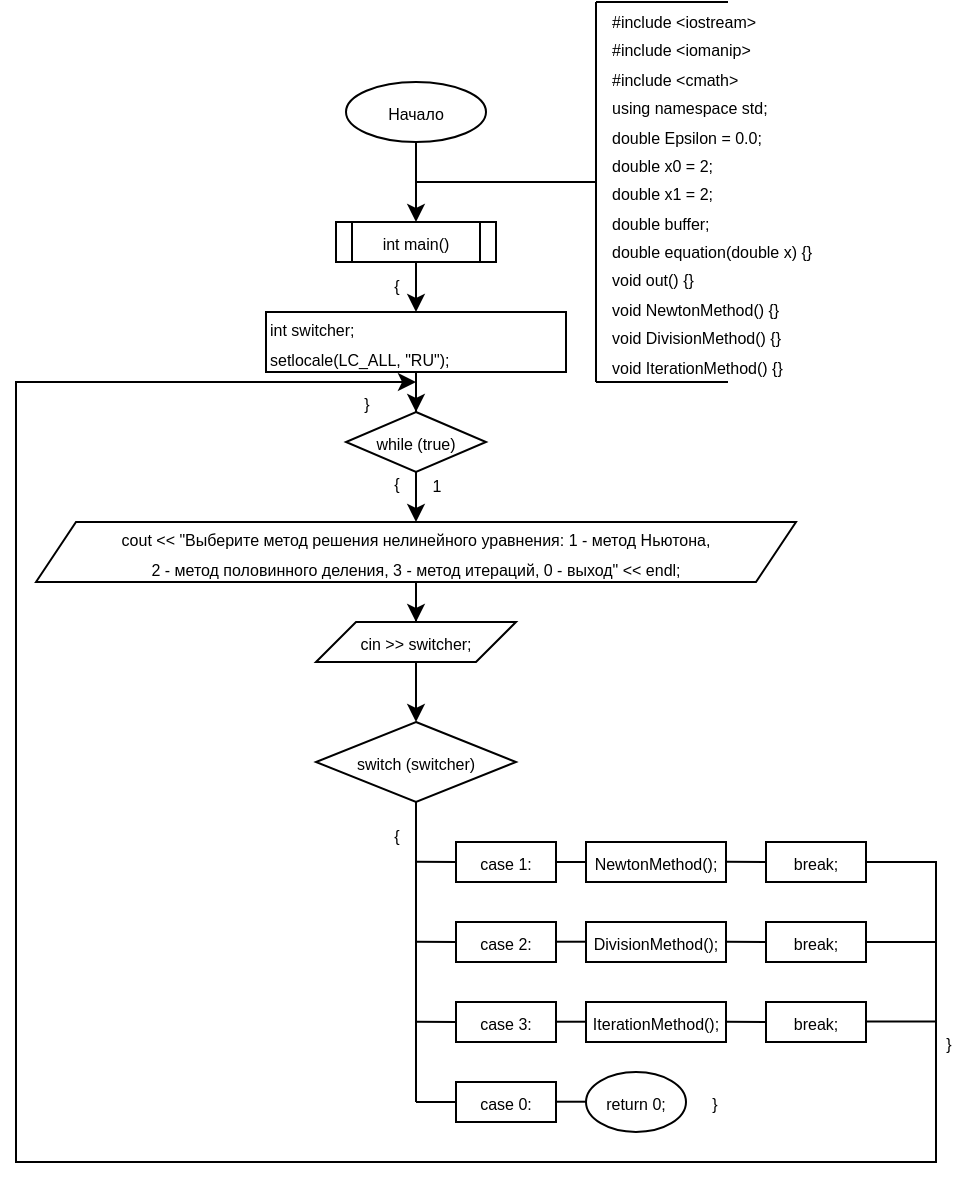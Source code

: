 <mxfile version="24.9.1">
  <diagram id="C5RBs43oDa-KdzZeNtuy" name="Page-1">
    <mxGraphModel dx="453" dy="654" grid="1" gridSize="10" guides="1" tooltips="1" connect="1" arrows="1" fold="1" page="1" pageScale="1" pageWidth="827" pageHeight="1169" math="0" shadow="0">
      <root>
        <mxCell id="WIyWlLk6GJQsqaUBKTNV-0" />
        <mxCell id="WIyWlLk6GJQsqaUBKTNV-1" parent="WIyWlLk6GJQsqaUBKTNV-0" />
        <mxCell id="SVkBWETr6s5QJQo4iJXT-45" style="edgeStyle=orthogonalEdgeStyle;rounded=0;orthogonalLoop=1;jettySize=auto;html=1;entryX=0.5;entryY=0;entryDx=0;entryDy=0;" edge="1" parent="WIyWlLk6GJQsqaUBKTNV-1" source="SVkBWETr6s5QJQo4iJXT-0" target="SVkBWETr6s5QJQo4iJXT-1">
          <mxGeometry relative="1" as="geometry" />
        </mxCell>
        <mxCell id="SVkBWETr6s5QJQo4iJXT-0" value="&lt;font style=&quot;font-size: 8px;&quot;&gt;Начало&lt;/font&gt;" style="ellipse;whiteSpace=wrap;html=1;" vertex="1" parent="WIyWlLk6GJQsqaUBKTNV-1">
          <mxGeometry x="245" y="470" width="70" height="30" as="geometry" />
        </mxCell>
        <mxCell id="SVkBWETr6s5QJQo4iJXT-48" style="edgeStyle=orthogonalEdgeStyle;rounded=0;orthogonalLoop=1;jettySize=auto;html=1;entryX=0.5;entryY=0;entryDx=0;entryDy=0;" edge="1" parent="WIyWlLk6GJQsqaUBKTNV-1" source="SVkBWETr6s5QJQo4iJXT-1" target="SVkBWETr6s5QJQo4iJXT-9">
          <mxGeometry relative="1" as="geometry" />
        </mxCell>
        <mxCell id="SVkBWETr6s5QJQo4iJXT-49" value="&lt;font style=&quot;font-size: 8px;&quot;&gt;{&lt;/font&gt;" style="edgeLabel;html=1;align=center;verticalAlign=middle;resizable=0;points=[];" vertex="1" connectable="0" parent="SVkBWETr6s5QJQo4iJXT-48">
          <mxGeometry x="0.469" y="-1" relative="1" as="geometry">
            <mxPoint x="-9" as="offset" />
          </mxGeometry>
        </mxCell>
        <mxCell id="SVkBWETr6s5QJQo4iJXT-1" value="&lt;font style=&quot;font-size: 8px;&quot;&gt;int main()&lt;/font&gt;" style="shape=process;whiteSpace=wrap;html=1;backgroundOutline=1;" vertex="1" parent="WIyWlLk6GJQsqaUBKTNV-1">
          <mxGeometry x="240" y="540" width="80" height="20" as="geometry" />
        </mxCell>
        <mxCell id="SVkBWETr6s5QJQo4iJXT-3" value="" style="endArrow=none;html=1;rounded=0;" edge="1" parent="WIyWlLk6GJQsqaUBKTNV-1">
          <mxGeometry width="50" height="50" relative="1" as="geometry">
            <mxPoint x="370" y="500" as="sourcePoint" />
            <mxPoint x="370" y="430" as="targetPoint" />
          </mxGeometry>
        </mxCell>
        <mxCell id="SVkBWETr6s5QJQo4iJXT-4" value="" style="endArrow=none;html=1;rounded=0;" edge="1" parent="WIyWlLk6GJQsqaUBKTNV-1">
          <mxGeometry width="50" height="50" relative="1" as="geometry">
            <mxPoint x="370" y="430" as="sourcePoint" />
            <mxPoint x="436" y="430" as="targetPoint" />
          </mxGeometry>
        </mxCell>
        <mxCell id="SVkBWETr6s5QJQo4iJXT-5" value="&lt;div&gt;&lt;font style=&quot;font-size: 8px;&quot;&gt;#include &amp;lt;iostream&amp;gt;&lt;/font&gt;&lt;/div&gt;&lt;div&gt;&lt;font style=&quot;font-size: 8px;&quot;&gt;#include &amp;lt;iomanip&amp;gt;&amp;nbsp;&lt;/font&gt;&lt;/div&gt;&lt;div&gt;&lt;font style=&quot;font-size: 8px;&quot;&gt;#include &amp;lt;cmath&amp;gt;&lt;/font&gt;&lt;/div&gt;&lt;div&gt;&lt;font style=&quot;&quot;&gt;&lt;span style=&quot;font-size: 8px;&quot;&gt;using namespace std;&lt;/span&gt;&lt;/font&gt;&lt;/div&gt;&lt;div&gt;&lt;font style=&quot;&quot;&gt;&lt;span style=&quot;font-size: 8px;&quot;&gt;double Epsilon = 0.0;&amp;nbsp;&lt;/span&gt;&lt;/font&gt;&lt;/div&gt;&lt;div&gt;&lt;font style=&quot;&quot;&gt;&lt;span style=&quot;font-size: 8px;&quot;&gt;double x0 = 2;&amp;nbsp;&amp;nbsp;&lt;/span&gt;&lt;/font&gt;&lt;/div&gt;&lt;div&gt;&lt;font style=&quot;&quot;&gt;&lt;span style=&quot;font-size: 8px;&quot;&gt;double x1 = 2;&amp;nbsp;&lt;/span&gt;&lt;/font&gt;&lt;/div&gt;&lt;div&gt;&lt;font style=&quot;&quot;&gt;&lt;span style=&quot;font-size: 8px;&quot;&gt;double buffer;&amp;nbsp;&lt;/span&gt;&lt;/font&gt;&lt;/div&gt;&lt;div&gt;&lt;font style=&quot;&quot;&gt;&lt;span style=&quot;font-size: 8px;&quot;&gt;double equation(double x) {}&lt;br&gt;&lt;/span&gt;&lt;/font&gt;&lt;span style=&quot;background-color: initial; font-size: 8px;&quot;&gt;void out() {}&lt;/span&gt;&lt;/div&gt;&lt;div&gt;&lt;span style=&quot;font-size: 8px; background-color: initial;&quot;&gt;void NewtonMethod() {}&lt;/span&gt;&lt;/div&gt;&lt;div&gt;&lt;span style=&quot;background-color: initial;&quot;&gt;&lt;span style=&quot;font-size: 8px;&quot;&gt;void DivisionMethod() {}&lt;/span&gt;&lt;/span&gt;&lt;/div&gt;&lt;div&gt;&lt;span style=&quot;background-color: initial;&quot;&gt;&lt;span style=&quot;font-size: 8px;&quot;&gt;void IterationMethod() {}&lt;/span&gt;&lt;/span&gt;&lt;/div&gt;" style="text;html=1;align=left;verticalAlign=middle;whiteSpace=wrap;rounded=0;" vertex="1" parent="WIyWlLk6GJQsqaUBKTNV-1">
          <mxGeometry x="376" y="440" width="170" height="170" as="geometry" />
        </mxCell>
        <mxCell id="SVkBWETr6s5QJQo4iJXT-6" style="edgeStyle=orthogonalEdgeStyle;rounded=0;orthogonalLoop=1;jettySize=auto;html=1;exitX=0.5;exitY=1;exitDx=0;exitDy=0;" edge="1" parent="WIyWlLk6GJQsqaUBKTNV-1" source="SVkBWETr6s5QJQo4iJXT-0" target="SVkBWETr6s5QJQo4iJXT-0">
          <mxGeometry relative="1" as="geometry" />
        </mxCell>
        <mxCell id="SVkBWETr6s5QJQo4iJXT-7" value="" style="endArrow=none;html=1;rounded=0;" edge="1" parent="WIyWlLk6GJQsqaUBKTNV-1">
          <mxGeometry width="50" height="50" relative="1" as="geometry">
            <mxPoint x="370" y="620" as="sourcePoint" />
            <mxPoint x="370" y="500" as="targetPoint" />
          </mxGeometry>
        </mxCell>
        <mxCell id="SVkBWETr6s5QJQo4iJXT-8" value="" style="endArrow=none;html=1;rounded=0;" edge="1" parent="WIyWlLk6GJQsqaUBKTNV-1">
          <mxGeometry width="50" height="50" relative="1" as="geometry">
            <mxPoint x="370" y="620" as="sourcePoint" />
            <mxPoint x="436" y="620" as="targetPoint" />
          </mxGeometry>
        </mxCell>
        <mxCell id="SVkBWETr6s5QJQo4iJXT-44" style="edgeStyle=orthogonalEdgeStyle;rounded=0;orthogonalLoop=1;jettySize=auto;html=1;entryX=0.5;entryY=0;entryDx=0;entryDy=0;" edge="1" parent="WIyWlLk6GJQsqaUBKTNV-1" source="SVkBWETr6s5QJQo4iJXT-9" target="SVkBWETr6s5QJQo4iJXT-10">
          <mxGeometry relative="1" as="geometry" />
        </mxCell>
        <mxCell id="SVkBWETr6s5QJQo4iJXT-9" value="&lt;font style=&quot;font-size: 8px;&quot;&gt;int switcher;&lt;/font&gt;&lt;div&gt;&lt;div&gt;&lt;font style=&quot;font-size: 8px;&quot;&gt;setlocale(LC_ALL, &quot;RU&quot;);&lt;/font&gt;&lt;/div&gt;&lt;/div&gt;" style="rounded=0;whiteSpace=wrap;html=1;align=left;" vertex="1" parent="WIyWlLk6GJQsqaUBKTNV-1">
          <mxGeometry x="205" y="585" width="150" height="30" as="geometry" />
        </mxCell>
        <mxCell id="SVkBWETr6s5QJQo4iJXT-55" style="edgeStyle=orthogonalEdgeStyle;rounded=0;orthogonalLoop=1;jettySize=auto;html=1;entryX=0.5;entryY=0;entryDx=0;entryDy=0;" edge="1" parent="WIyWlLk6GJQsqaUBKTNV-1" source="SVkBWETr6s5QJQo4iJXT-10" target="SVkBWETr6s5QJQo4iJXT-11">
          <mxGeometry relative="1" as="geometry" />
        </mxCell>
        <mxCell id="SVkBWETr6s5QJQo4iJXT-56" value="&lt;span style=&quot;font-size: 8px;&quot;&gt;{&lt;/span&gt;" style="edgeLabel;html=1;align=center;verticalAlign=middle;resizable=0;points=[];shadow=1;" vertex="1" connectable="0" parent="SVkBWETr6s5QJQo4iJXT-55">
          <mxGeometry x="0.418" y="-1" relative="1" as="geometry">
            <mxPoint x="-9" y="-4" as="offset" />
          </mxGeometry>
        </mxCell>
        <mxCell id="SVkBWETr6s5QJQo4iJXT-58" value="&lt;font style=&quot;font-size: 8px;&quot;&gt;1&lt;/font&gt;" style="edgeLabel;html=1;align=center;verticalAlign=middle;resizable=0;points=[];" vertex="1" connectable="0" parent="SVkBWETr6s5QJQo4iJXT-55">
          <mxGeometry x="0.394" relative="1" as="geometry">
            <mxPoint x="10" y="-3" as="offset" />
          </mxGeometry>
        </mxCell>
        <mxCell id="SVkBWETr6s5QJQo4iJXT-10" value="&lt;font style=&quot;font-size: 8px;&quot;&gt;while (true)&lt;/font&gt;" style="rhombus;whiteSpace=wrap;html=1;" vertex="1" parent="WIyWlLk6GJQsqaUBKTNV-1">
          <mxGeometry x="245" y="635" width="70" height="30" as="geometry" />
        </mxCell>
        <mxCell id="SVkBWETr6s5QJQo4iJXT-59" style="edgeStyle=orthogonalEdgeStyle;rounded=0;orthogonalLoop=1;jettySize=auto;html=1;entryX=0.5;entryY=0;entryDx=0;entryDy=0;" edge="1" parent="WIyWlLk6GJQsqaUBKTNV-1" source="SVkBWETr6s5QJQo4iJXT-11" target="SVkBWETr6s5QJQo4iJXT-12">
          <mxGeometry relative="1" as="geometry" />
        </mxCell>
        <mxCell id="SVkBWETr6s5QJQo4iJXT-11" value="&lt;font style=&quot;font-size: 8px;&quot;&gt;cout &amp;lt;&amp;lt; &quot;Выберите метод решения нелинейного уравнения: 1 - метод Ньютона, &lt;br&gt;2 - метод половинного деления, 3 - метод итераций, 0 - выход&quot; &amp;lt;&amp;lt; endl;&lt;/font&gt;" style="shape=parallelogram;perimeter=parallelogramPerimeter;whiteSpace=wrap;html=1;fixedSize=1;" vertex="1" parent="WIyWlLk6GJQsqaUBKTNV-1">
          <mxGeometry x="90" y="690" width="380" height="30" as="geometry" />
        </mxCell>
        <mxCell id="SVkBWETr6s5QJQo4iJXT-61" style="edgeStyle=orthogonalEdgeStyle;rounded=0;orthogonalLoop=1;jettySize=auto;html=1;entryX=0.5;entryY=0;entryDx=0;entryDy=0;" edge="1" parent="WIyWlLk6GJQsqaUBKTNV-1" source="SVkBWETr6s5QJQo4iJXT-12" target="SVkBWETr6s5QJQo4iJXT-13">
          <mxGeometry relative="1" as="geometry" />
        </mxCell>
        <mxCell id="SVkBWETr6s5QJQo4iJXT-12" value="&lt;font style=&quot;font-size: 8px;&quot;&gt;cin &amp;gt;&amp;gt; switcher;&lt;/font&gt;" style="shape=parallelogram;perimeter=parallelogramPerimeter;whiteSpace=wrap;html=1;fixedSize=1;" vertex="1" parent="WIyWlLk6GJQsqaUBKTNV-1">
          <mxGeometry x="230" y="740" width="100" height="20" as="geometry" />
        </mxCell>
        <mxCell id="SVkBWETr6s5QJQo4iJXT-13" value="&lt;font style=&quot;font-size: 8px;&quot;&gt;switch (switcher)&lt;/font&gt;" style="rhombus;whiteSpace=wrap;html=1;" vertex="1" parent="WIyWlLk6GJQsqaUBKTNV-1">
          <mxGeometry x="230" y="790" width="100" height="40" as="geometry" />
        </mxCell>
        <mxCell id="SVkBWETr6s5QJQo4iJXT-14" value="&lt;font style=&quot;font-size: 8px;&quot;&gt;case 1:&lt;/font&gt;" style="rounded=0;whiteSpace=wrap;html=1;" vertex="1" parent="WIyWlLk6GJQsqaUBKTNV-1">
          <mxGeometry x="300" y="850" width="50" height="20" as="geometry" />
        </mxCell>
        <mxCell id="SVkBWETr6s5QJQo4iJXT-15" value="&lt;font style=&quot;font-size: 8px;&quot;&gt;case 2:&lt;/font&gt;" style="rounded=0;whiteSpace=wrap;html=1;" vertex="1" parent="WIyWlLk6GJQsqaUBKTNV-1">
          <mxGeometry x="300" y="890" width="50" height="20" as="geometry" />
        </mxCell>
        <mxCell id="SVkBWETr6s5QJQo4iJXT-16" value="&lt;font style=&quot;font-size: 8px;&quot;&gt;case 3:&lt;/font&gt;" style="rounded=0;whiteSpace=wrap;html=1;" vertex="1" parent="WIyWlLk6GJQsqaUBKTNV-1">
          <mxGeometry x="300" y="930" width="50" height="20" as="geometry" />
        </mxCell>
        <mxCell id="SVkBWETr6s5QJQo4iJXT-17" value="&lt;font style=&quot;font-size: 8px;&quot;&gt;case 0:&lt;/font&gt;" style="rounded=0;whiteSpace=wrap;html=1;" vertex="1" parent="WIyWlLk6GJQsqaUBKTNV-1">
          <mxGeometry x="300" y="970" width="50" height="20" as="geometry" />
        </mxCell>
        <mxCell id="SVkBWETr6s5QJQo4iJXT-20" value="&lt;font style=&quot;font-size: 8px;&quot;&gt;NewtonMethod();&lt;/font&gt;" style="rounded=0;whiteSpace=wrap;html=1;" vertex="1" parent="WIyWlLk6GJQsqaUBKTNV-1">
          <mxGeometry x="365" y="850" width="70" height="20" as="geometry" />
        </mxCell>
        <mxCell id="SVkBWETr6s5QJQo4iJXT-21" value="&lt;font style=&quot;font-size: 8px;&quot;&gt;DivisionMethod();&lt;/font&gt;" style="rounded=0;whiteSpace=wrap;html=1;" vertex="1" parent="WIyWlLk6GJQsqaUBKTNV-1">
          <mxGeometry x="365" y="890" width="70" height="20" as="geometry" />
        </mxCell>
        <mxCell id="SVkBWETr6s5QJQo4iJXT-22" value="&lt;font style=&quot;font-size: 8px;&quot;&gt;IterationMethod();&lt;/font&gt;" style="rounded=0;whiteSpace=wrap;html=1;" vertex="1" parent="WIyWlLk6GJQsqaUBKTNV-1">
          <mxGeometry x="365" y="930" width="70" height="20" as="geometry" />
        </mxCell>
        <mxCell id="SVkBWETr6s5QJQo4iJXT-64" style="edgeStyle=orthogonalEdgeStyle;rounded=0;orthogonalLoop=1;jettySize=auto;html=1;" edge="1" parent="WIyWlLk6GJQsqaUBKTNV-1" source="SVkBWETr6s5QJQo4iJXT-23">
          <mxGeometry relative="1" as="geometry">
            <mxPoint x="280" y="620" as="targetPoint" />
            <Array as="points">
              <mxPoint x="540" y="860" />
              <mxPoint x="540" y="1010" />
              <mxPoint x="80" y="1010" />
              <mxPoint x="80" y="620" />
              <mxPoint x="280" y="620" />
            </Array>
          </mxGeometry>
        </mxCell>
        <mxCell id="SVkBWETr6s5QJQo4iJXT-69" value="&lt;font style=&quot;font-size: 8px;&quot;&gt;}&lt;/font&gt;" style="edgeLabel;html=1;align=center;verticalAlign=middle;resizable=0;points=[];" vertex="1" connectable="0" parent="SVkBWETr6s5QJQo4iJXT-64">
          <mxGeometry x="-0.792" y="1" relative="1" as="geometry">
            <mxPoint x="5" y="-4" as="offset" />
          </mxGeometry>
        </mxCell>
        <mxCell id="SVkBWETr6s5QJQo4iJXT-70" value="&lt;font style=&quot;font-size: 8px;&quot;&gt;}&lt;/font&gt;" style="edgeLabel;html=1;align=center;verticalAlign=middle;resizable=0;points=[];" vertex="1" connectable="0" parent="SVkBWETr6s5QJQo4iJXT-64">
          <mxGeometry x="0.959" y="-1" relative="1" as="geometry">
            <mxPoint y="9" as="offset" />
          </mxGeometry>
        </mxCell>
        <mxCell id="SVkBWETr6s5QJQo4iJXT-23" value="&lt;font style=&quot;font-size: 8px;&quot;&gt;break;&lt;/font&gt;" style="rounded=0;whiteSpace=wrap;html=1;" vertex="1" parent="WIyWlLk6GJQsqaUBKTNV-1">
          <mxGeometry x="455" y="850" width="50" height="20" as="geometry" />
        </mxCell>
        <mxCell id="SVkBWETr6s5QJQo4iJXT-24" value="&lt;span style=&quot;font-size: 8px;&quot;&gt;break;&lt;/span&gt;" style="rounded=0;whiteSpace=wrap;html=1;" vertex="1" parent="WIyWlLk6GJQsqaUBKTNV-1">
          <mxGeometry x="455" y="890" width="50" height="20" as="geometry" />
        </mxCell>
        <mxCell id="SVkBWETr6s5QJQo4iJXT-25" value="&lt;span style=&quot;font-size: 8px;&quot;&gt;break;&lt;/span&gt;" style="rounded=0;whiteSpace=wrap;html=1;" vertex="1" parent="WIyWlLk6GJQsqaUBKTNV-1">
          <mxGeometry x="455" y="930" width="50" height="20" as="geometry" />
        </mxCell>
        <mxCell id="SVkBWETr6s5QJQo4iJXT-26" value="&lt;font style=&quot;font-size: 8px;&quot;&gt;return 0;&lt;/font&gt;" style="ellipse;whiteSpace=wrap;html=1;" vertex="1" parent="WIyWlLk6GJQsqaUBKTNV-1">
          <mxGeometry x="365" y="965" width="50" height="30" as="geometry" />
        </mxCell>
        <mxCell id="SVkBWETr6s5QJQo4iJXT-28" value="" style="endArrow=none;html=1;rounded=0;exitX=1;exitY=0.5;exitDx=0;exitDy=0;entryX=0;entryY=0.5;entryDx=0;entryDy=0;" edge="1" parent="WIyWlLk6GJQsqaUBKTNV-1" source="SVkBWETr6s5QJQo4iJXT-14" target="SVkBWETr6s5QJQo4iJXT-20">
          <mxGeometry width="50" height="50" relative="1" as="geometry">
            <mxPoint x="435" y="900" as="sourcePoint" />
            <mxPoint x="485" y="850" as="targetPoint" />
          </mxGeometry>
        </mxCell>
        <mxCell id="SVkBWETr6s5QJQo4iJXT-29" value="" style="endArrow=none;html=1;rounded=0;exitX=1;exitY=0.5;exitDx=0;exitDy=0;entryX=0;entryY=0.5;entryDx=0;entryDy=0;" edge="1" parent="WIyWlLk6GJQsqaUBKTNV-1">
          <mxGeometry width="50" height="50" relative="1" as="geometry">
            <mxPoint x="350" y="899.86" as="sourcePoint" />
            <mxPoint x="365" y="899.86" as="targetPoint" />
          </mxGeometry>
        </mxCell>
        <mxCell id="SVkBWETr6s5QJQo4iJXT-30" value="" style="endArrow=none;html=1;rounded=0;exitX=1;exitY=0.5;exitDx=0;exitDy=0;entryX=0;entryY=0.5;entryDx=0;entryDy=0;" edge="1" parent="WIyWlLk6GJQsqaUBKTNV-1">
          <mxGeometry width="50" height="50" relative="1" as="geometry">
            <mxPoint x="350" y="939.86" as="sourcePoint" />
            <mxPoint x="365" y="939.86" as="targetPoint" />
          </mxGeometry>
        </mxCell>
        <mxCell id="SVkBWETr6s5QJQo4iJXT-33" value="" style="endArrow=none;html=1;rounded=0;exitX=1;exitY=0.5;exitDx=0;exitDy=0;entryX=0;entryY=0.5;entryDx=0;entryDy=0;" edge="1" parent="WIyWlLk6GJQsqaUBKTNV-1" target="SVkBWETr6s5QJQo4iJXT-23">
          <mxGeometry width="50" height="50" relative="1" as="geometry">
            <mxPoint x="435" y="859.86" as="sourcePoint" />
            <mxPoint x="450" y="840" as="targetPoint" />
          </mxGeometry>
        </mxCell>
        <mxCell id="SVkBWETr6s5QJQo4iJXT-35" value="" style="endArrow=none;html=1;rounded=0;exitX=1;exitY=0.5;exitDx=0;exitDy=0;entryX=0;entryY=0.5;entryDx=0;entryDy=0;" edge="1" parent="WIyWlLk6GJQsqaUBKTNV-1">
          <mxGeometry width="50" height="50" relative="1" as="geometry">
            <mxPoint x="350" y="979.86" as="sourcePoint" />
            <mxPoint x="365" y="979.86" as="targetPoint" />
          </mxGeometry>
        </mxCell>
        <mxCell id="SVkBWETr6s5QJQo4iJXT-36" value="" style="endArrow=none;html=1;rounded=0;" edge="1" parent="WIyWlLk6GJQsqaUBKTNV-1">
          <mxGeometry width="50" height="50" relative="1" as="geometry">
            <mxPoint x="280" y="980" as="sourcePoint" />
            <mxPoint x="280" y="830" as="targetPoint" />
          </mxGeometry>
        </mxCell>
        <mxCell id="SVkBWETr6s5QJQo4iJXT-62" value="&lt;font style=&quot;font-size: 8px;&quot;&gt;{&lt;/font&gt;" style="edgeLabel;html=1;align=center;verticalAlign=middle;resizable=0;points=[];" vertex="1" connectable="0" parent="SVkBWETr6s5QJQo4iJXT-36">
          <mxGeometry x="0.791" relative="1" as="geometry">
            <mxPoint x="-10" as="offset" />
          </mxGeometry>
        </mxCell>
        <mxCell id="SVkBWETr6s5QJQo4iJXT-37" value="" style="endArrow=none;html=1;rounded=0;entryX=0;entryY=0.5;entryDx=0;entryDy=0;" edge="1" parent="WIyWlLk6GJQsqaUBKTNV-1" target="SVkBWETr6s5QJQo4iJXT-17">
          <mxGeometry width="50" height="50" relative="1" as="geometry">
            <mxPoint x="280" y="980" as="sourcePoint" />
            <mxPoint x="320" y="930" as="targetPoint" />
          </mxGeometry>
        </mxCell>
        <mxCell id="SVkBWETr6s5QJQo4iJXT-38" value="" style="endArrow=none;html=1;rounded=0;exitX=1;exitY=0.5;exitDx=0;exitDy=0;entryX=0;entryY=0.5;entryDx=0;entryDy=0;" edge="1" parent="WIyWlLk6GJQsqaUBKTNV-1">
          <mxGeometry width="50" height="50" relative="1" as="geometry">
            <mxPoint x="435" y="899.86" as="sourcePoint" />
            <mxPoint x="455" y="900" as="targetPoint" />
          </mxGeometry>
        </mxCell>
        <mxCell id="SVkBWETr6s5QJQo4iJXT-39" value="" style="endArrow=none;html=1;rounded=0;exitX=1;exitY=0.5;exitDx=0;exitDy=0;entryX=0;entryY=0.5;entryDx=0;entryDy=0;" edge="1" parent="WIyWlLk6GJQsqaUBKTNV-1">
          <mxGeometry width="50" height="50" relative="1" as="geometry">
            <mxPoint x="435" y="939.86" as="sourcePoint" />
            <mxPoint x="455" y="940" as="targetPoint" />
          </mxGeometry>
        </mxCell>
        <mxCell id="SVkBWETr6s5QJQo4iJXT-41" value="" style="endArrow=none;html=1;rounded=0;" edge="1" parent="WIyWlLk6GJQsqaUBKTNV-1">
          <mxGeometry width="50" height="50" relative="1" as="geometry">
            <mxPoint x="280" y="859.86" as="sourcePoint" />
            <mxPoint x="300" y="860" as="targetPoint" />
          </mxGeometry>
        </mxCell>
        <mxCell id="SVkBWETr6s5QJQo4iJXT-42" value="" style="endArrow=none;html=1;rounded=0;" edge="1" parent="WIyWlLk6GJQsqaUBKTNV-1">
          <mxGeometry width="50" height="50" relative="1" as="geometry">
            <mxPoint x="280" y="899.86" as="sourcePoint" />
            <mxPoint x="300" y="900" as="targetPoint" />
          </mxGeometry>
        </mxCell>
        <mxCell id="SVkBWETr6s5QJQo4iJXT-43" value="" style="endArrow=none;html=1;rounded=0;" edge="1" parent="WIyWlLk6GJQsqaUBKTNV-1">
          <mxGeometry width="50" height="50" relative="1" as="geometry">
            <mxPoint x="280" y="939.86" as="sourcePoint" />
            <mxPoint x="300" y="940" as="targetPoint" />
          </mxGeometry>
        </mxCell>
        <mxCell id="SVkBWETr6s5QJQo4iJXT-46" value="" style="endArrow=none;html=1;rounded=0;" edge="1" parent="WIyWlLk6GJQsqaUBKTNV-1">
          <mxGeometry width="50" height="50" relative="1" as="geometry">
            <mxPoint x="280" y="520" as="sourcePoint" />
            <mxPoint x="370" y="520" as="targetPoint" />
          </mxGeometry>
        </mxCell>
        <mxCell id="SVkBWETr6s5QJQo4iJXT-66" value="&lt;font style=&quot;font-size: 8px;&quot;&gt;}&lt;/font&gt;" style="text;html=1;align=center;verticalAlign=middle;resizable=0;points=[];autosize=1;strokeColor=none;fillColor=none;" vertex="1" parent="WIyWlLk6GJQsqaUBKTNV-1">
          <mxGeometry x="414" y="965" width="30" height="30" as="geometry" />
        </mxCell>
        <mxCell id="SVkBWETr6s5QJQo4iJXT-67" value="" style="endArrow=none;html=1;rounded=0;exitX=1;exitY=0.5;exitDx=0;exitDy=0;" edge="1" parent="WIyWlLk6GJQsqaUBKTNV-1" source="SVkBWETr6s5QJQo4iJXT-24">
          <mxGeometry width="50" height="50" relative="1" as="geometry">
            <mxPoint x="380" y="930" as="sourcePoint" />
            <mxPoint x="540" y="900" as="targetPoint" />
          </mxGeometry>
        </mxCell>
        <mxCell id="SVkBWETr6s5QJQo4iJXT-68" value="" style="endArrow=none;html=1;rounded=0;exitX=1;exitY=0.5;exitDx=0;exitDy=0;" edge="1" parent="WIyWlLk6GJQsqaUBKTNV-1">
          <mxGeometry width="50" height="50" relative="1" as="geometry">
            <mxPoint x="505" y="939.71" as="sourcePoint" />
            <mxPoint x="540" y="939.71" as="targetPoint" />
          </mxGeometry>
        </mxCell>
      </root>
    </mxGraphModel>
  </diagram>
</mxfile>
